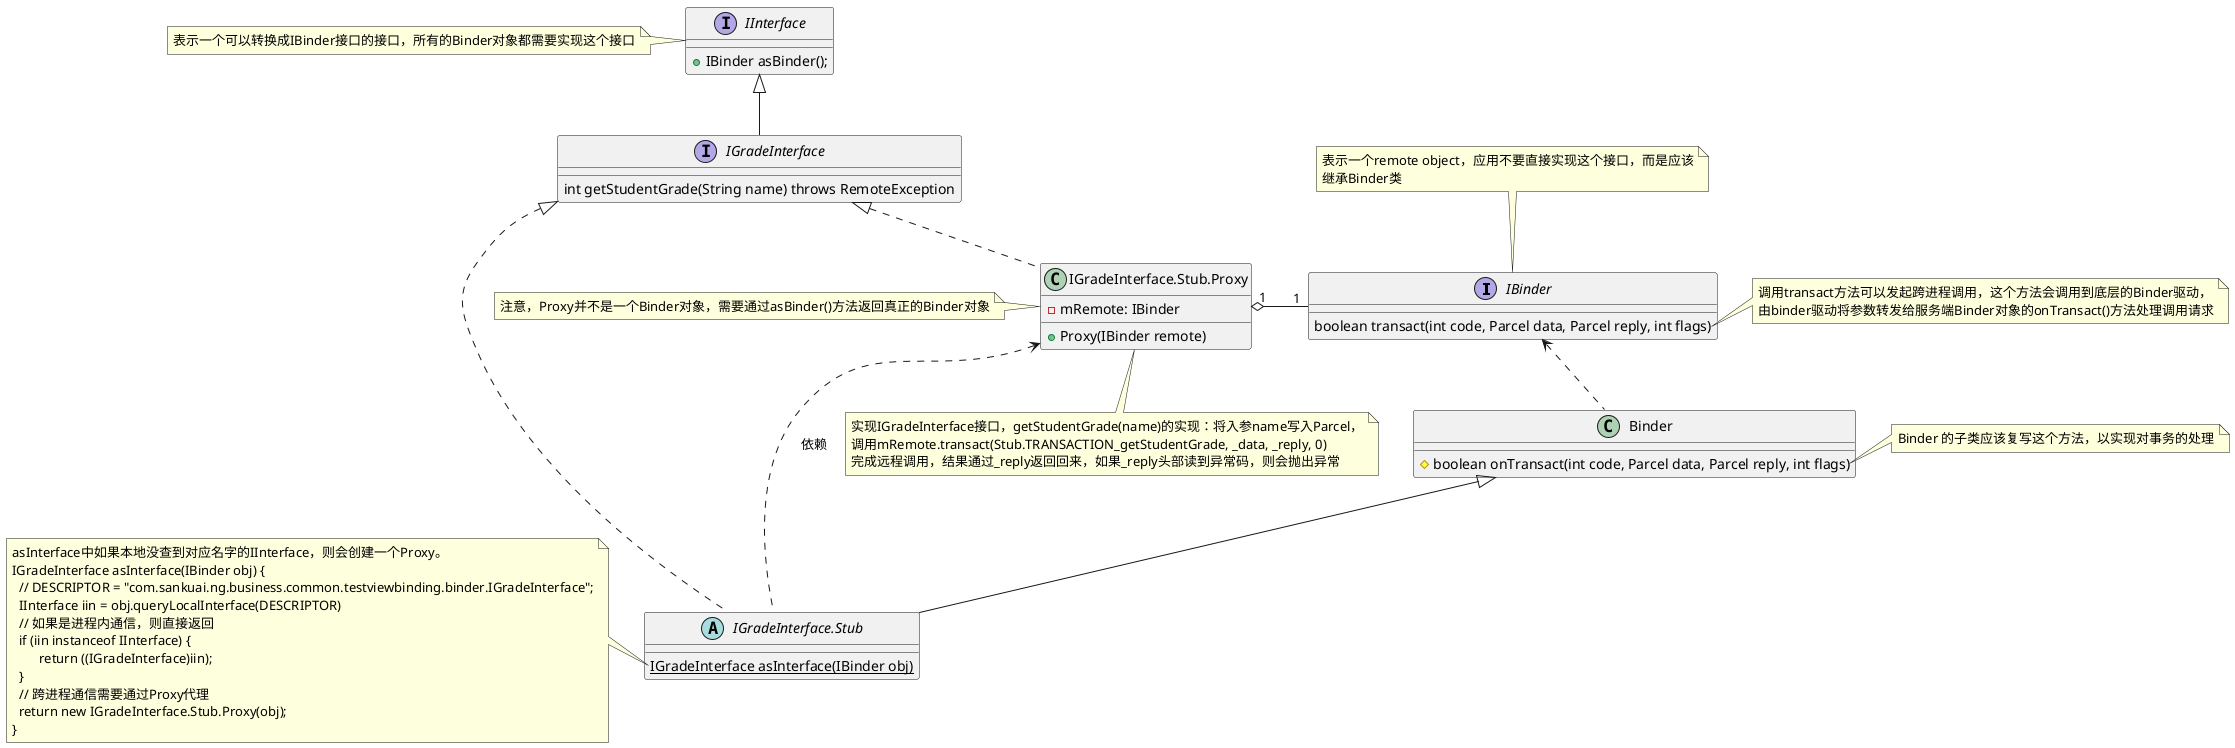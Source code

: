 @startuml

interface IBinder {
  boolean transact(int code, Parcel data, Parcel reply, int flags)
}

note top of IBinder
  表示一个remote object，应用不要直接实现这个接口，而是应该
  继承Binder类
end note

note right of IBinder::transact
  调用transact方法可以发起跨进程调用，这个方法会调用到底层的Binder驱动，
  由binder驱动将参数转发给服务端Binder对象的onTransact()方法处理调用请求
end note

class Binder {
  # boolean onTransact(int code, Parcel data, Parcel reply, int flags)
}

note right of Binder::onTransact
  Binder 的子类应该复写这个方法，以实现对事务的处理
end note

interface IInterface {
  + IBinder asBinder();
}

note left of IInterface
  表示一个可以转换成IBinder接口的接口，所有的Binder对象都需要实现这个接口
end note

interface IGradeInterface {
  int getStudentGrade(String name) throws RemoteException
}

IInterface <|-- IGradeInterface

class "IGradeInterface.Stub.Proxy" as Proxy{
  - mRemote: IBinder
  + Proxy(IBinder remote)
}

abstract class "IGradeInterface.Stub" as Stub {
  {static} IGradeInterface asInterface(IBinder obj)
}

note left of Stub::asInterface
  asInterface中如果本地没查到对应名字的IInterface，则会创建一个Proxy。
  IGradeInterface asInterface(IBinder obj) {
    // DESCRIPTOR = "com.sankuai.ng.business.common.testviewbinding.binder.IGradeInterface";
    IInterface iin = obj.queryLocalInterface(DESCRIPTOR)
    // 如果是进程内通信，则直接返回
    if (iin instanceof IInterface) {
          return ((IGradeInterface)iin);
    }
    // 跨进程通信需要通过Proxy代理
    return new IGradeInterface.Stub.Proxy(obj);
  }
end note

note left of Proxy
  注意，Proxy并不是一个Binder对象，需要通过asBinder()方法返回真正的Binder对象
end note

note bottom of Proxy
  实现IGradeInterface接口，getStudentGrade(name)的实现：将入参name写入Parcel，
  调用mRemote.transact(Stub.TRANSACTION_getStudentGrade, _data, _reply, 0)
  完成远程调用，结果通过_reply返回回来，如果_reply头部读到异常码，则会抛出异常
end note

IBinder <.. Binder
Binder <|-- Stub
IGradeInterface <|.. Stub
IGradeInterface <|.. Proxy
Proxy "1" o-right- "1" IBinder
Proxy <.. Stub : 依赖

@enduml